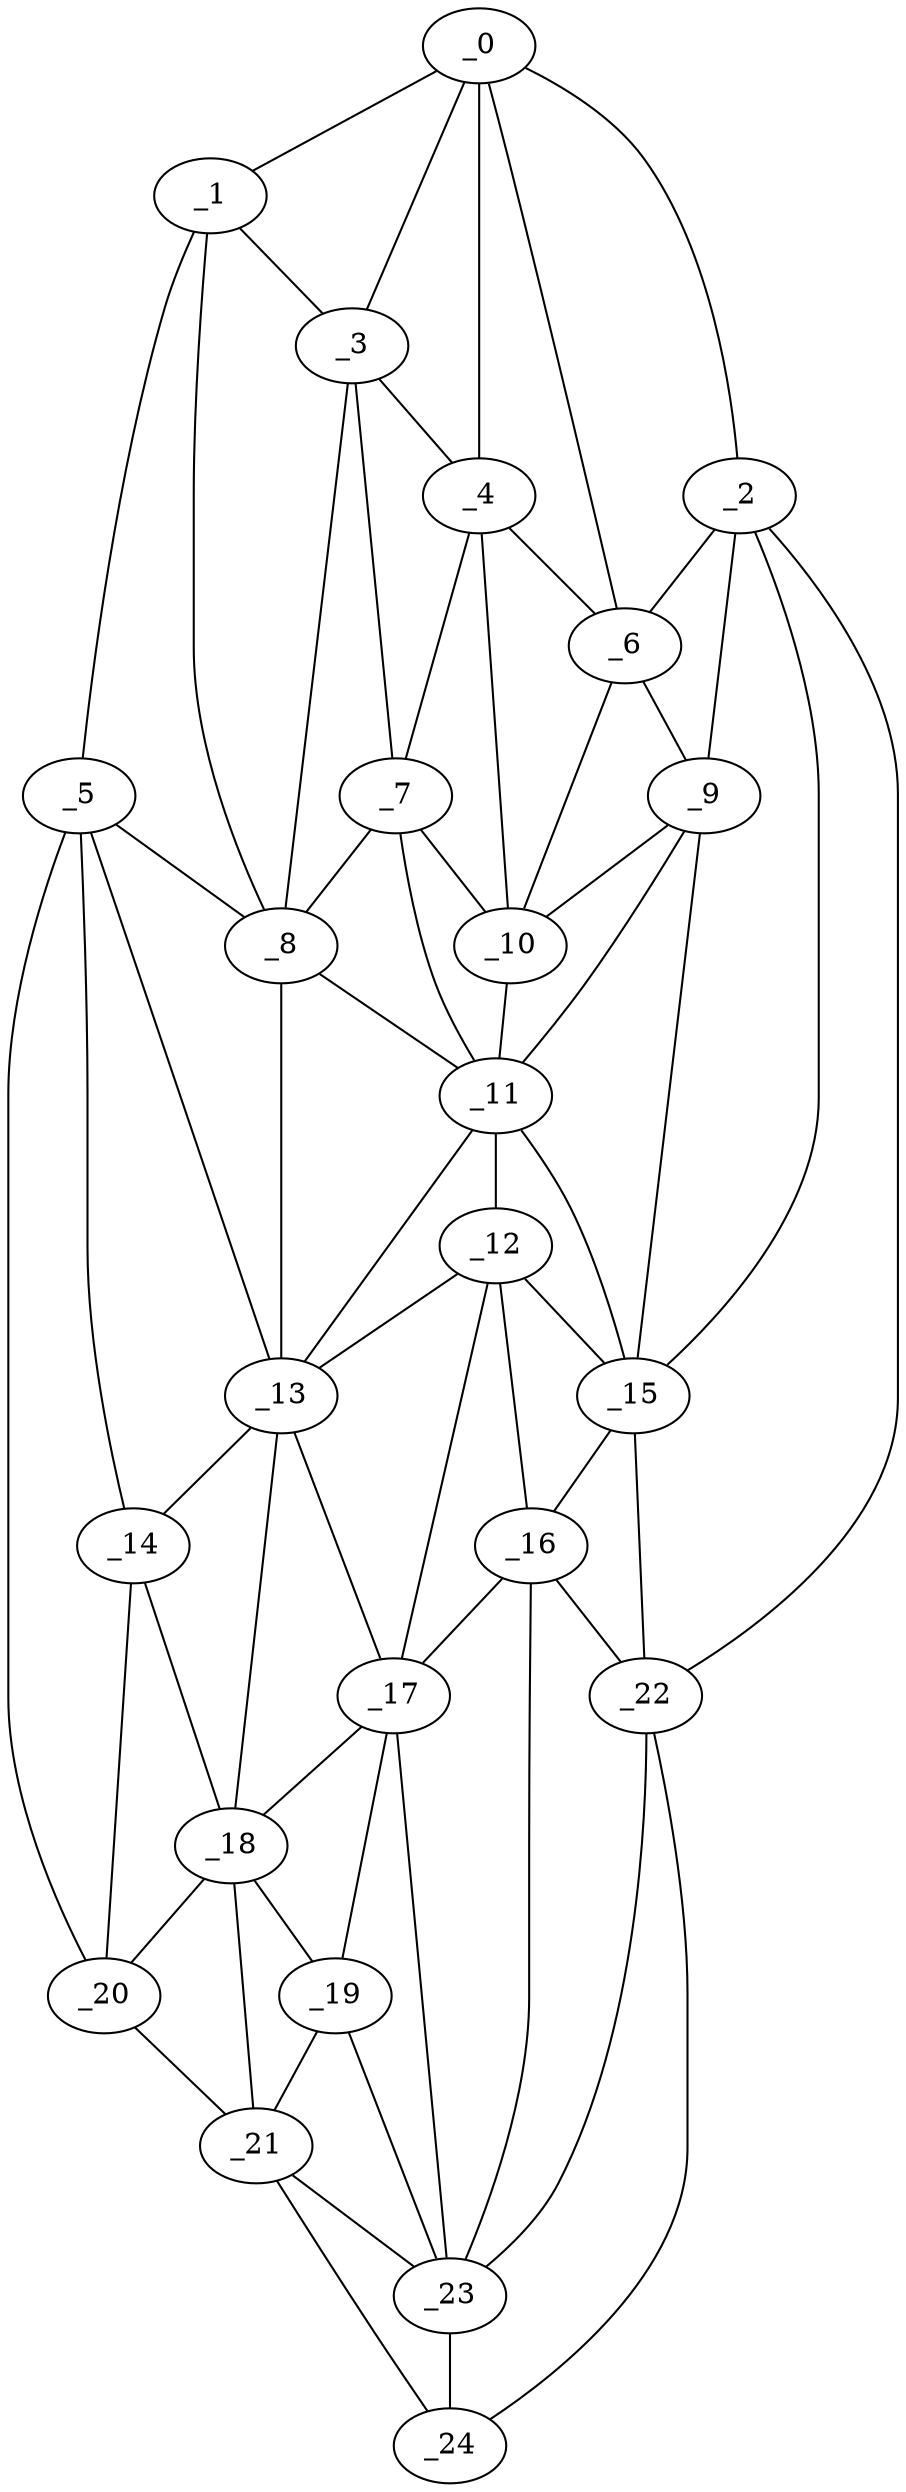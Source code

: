 graph "obj60__195.gxl" {
	_0	 [x=5,
		y=45];
	_1	 [x=13,
		y=92];
	_0 -- _1	 [valence=1];
	_2	 [x=14,
		y=26];
	_0 -- _2	 [valence=1];
	_3	 [x=18,
		y=68];
	_0 -- _3	 [valence=1];
	_4	 [x=28,
		y=51];
	_0 -- _4	 [valence=2];
	_6	 [x=29,
		y=42];
	_0 -- _6	 [valence=1];
	_1 -- _3	 [valence=2];
	_5	 [x=28,
		y=94];
	_1 -- _5	 [valence=1];
	_8	 [x=30,
		y=75];
	_1 -- _8	 [valence=1];
	_2 -- _6	 [valence=2];
	_9	 [x=44,
		y=38];
	_2 -- _9	 [valence=1];
	_15	 [x=79,
		y=40];
	_2 -- _15	 [valence=2];
	_22	 [x=110,
		y=37];
	_2 -- _22	 [valence=1];
	_3 -- _4	 [valence=2];
	_7	 [x=29,
		y=57];
	_3 -- _7	 [valence=2];
	_3 -- _8	 [valence=2];
	_4 -- _6	 [valence=2];
	_4 -- _7	 [valence=1];
	_10	 [x=44,
		y=42];
	_4 -- _10	 [valence=2];
	_5 -- _8	 [valence=2];
	_13	 [x=73,
		y=81];
	_5 -- _13	 [valence=2];
	_14	 [x=73,
		y=97];
	_5 -- _14	 [valence=2];
	_20	 [x=92,
		y=101];
	_5 -- _20	 [valence=1];
	_6 -- _9	 [valence=2];
	_6 -- _10	 [valence=2];
	_7 -- _8	 [valence=1];
	_7 -- _10	 [valence=1];
	_11	 [x=54,
		y=43];
	_7 -- _11	 [valence=2];
	_8 -- _11	 [valence=2];
	_8 -- _13	 [valence=2];
	_9 -- _10	 [valence=2];
	_9 -- _11	 [valence=2];
	_9 -- _15	 [valence=2];
	_10 -- _11	 [valence=2];
	_12	 [x=70,
		y=47];
	_11 -- _12	 [valence=2];
	_11 -- _13	 [valence=2];
	_11 -- _15	 [valence=1];
	_12 -- _13	 [valence=2];
	_12 -- _15	 [valence=2];
	_16	 [x=84,
		y=50];
	_12 -- _16	 [valence=2];
	_17	 [x=84,
		y=61];
	_12 -- _17	 [valence=1];
	_13 -- _14	 [valence=1];
	_13 -- _17	 [valence=2];
	_18	 [x=90,
		y=77];
	_13 -- _18	 [valence=2];
	_14 -- _18	 [valence=2];
	_14 -- _20	 [valence=1];
	_15 -- _16	 [valence=1];
	_15 -- _22	 [valence=2];
	_16 -- _17	 [valence=2];
	_16 -- _22	 [valence=2];
	_23	 [x=110,
		y=58];
	_16 -- _23	 [valence=2];
	_17 -- _18	 [valence=1];
	_19	 [x=92,
		y=71];
	_17 -- _19	 [valence=2];
	_17 -- _23	 [valence=2];
	_18 -- _19	 [valence=2];
	_18 -- _20	 [valence=1];
	_21	 [x=100,
		y=88];
	_18 -- _21	 [valence=2];
	_19 -- _21	 [valence=2];
	_19 -- _23	 [valence=2];
	_20 -- _21	 [valence=1];
	_21 -- _23	 [valence=2];
	_24	 [x=115,
		y=49];
	_21 -- _24	 [valence=1];
	_22 -- _23	 [valence=2];
	_22 -- _24	 [valence=1];
	_23 -- _24	 [valence=2];
}
